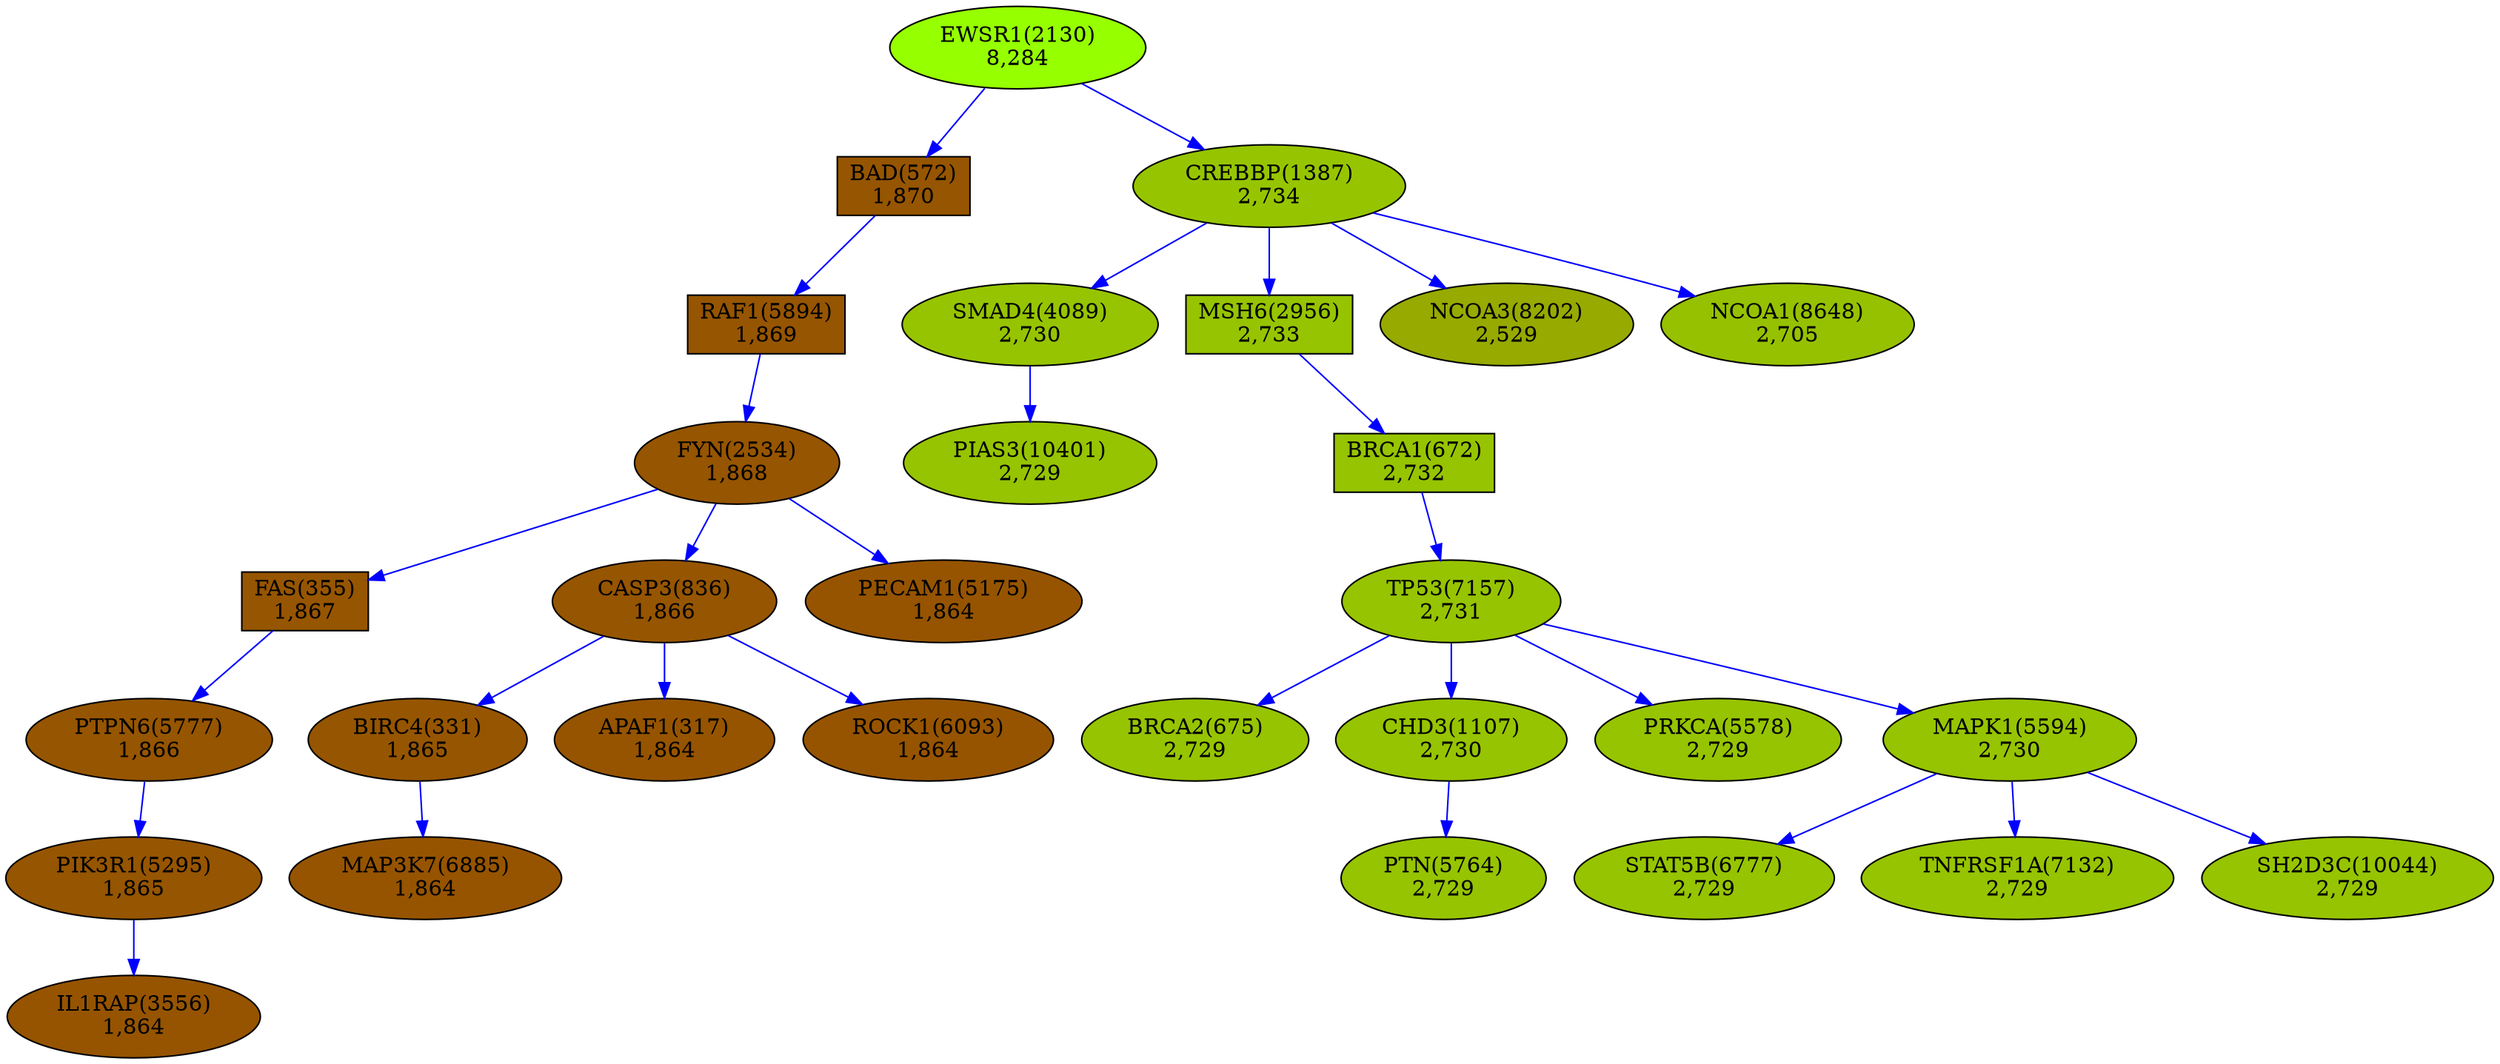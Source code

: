 digraph main_a3_test_025_y {
N_2 [shape = ellipse, style = filled, fillcolor = "#965500", label = "BIRC4(331)\n1,865"];
N_3 [shape = box, style = filled, fillcolor = "#965500", label = "FAS(355)\n1,867"];
N_4 [shape = ellipse, style = filled, fillcolor = "#965400", label = "APAF1(317)\n1,864"];
N_10 [shape = box, style = filled, fillcolor = "#965500", label = "BAD(572)\n1,870"];
N_13 [shape = box, style = filled, fillcolor = "#96c400", label = "BRCA1(672)\n2,732"];
N_15 [shape = ellipse, style = filled, fillcolor = "#96c400", label = "BRCA2(675)\n2,729"];
N_17 [shape = ellipse, style = filled, fillcolor = "#965500", label = "CASP3(836)\n1,866"];
N_27 [shape = ellipse, style = filled, fillcolor = "#96c400", label = "CHD3(1107)\n2,730"];
N_32 [shape = ellipse, style = filled, fillcolor = "#96c500", label = "CREBBP(1387)\n2,734"];
N_48 [shape = ellipse, style = filled, fillcolor = "#96ff00", label = "EWSR1(2130)\n8,284"];
N_56 [shape = ellipse, style = filled, fillcolor = "#965500", label = "FYN(2534)\n1,868"];
N_74 [shape = ellipse, style = filled, fillcolor = "#965400", label = "IL1RAP(3556)\n1,864"];
N_92 [shape = ellipse, style = filled, fillcolor = "#96c400", label = "SMAD4(4089)\n2,730"];
N_99 [shape = box, style = filled, fillcolor = "#96c400", label = "MSH6(2956)\n2,733"];
N_114 [shape = ellipse, style = filled, fillcolor = "#965400", label = "PECAM1(5175)\n1,864"];
N_115 [shape = ellipse, style = filled, fillcolor = "#965500", label = "PIK3R1(5295)\n1,865"];
N_121 [shape = ellipse, style = filled, fillcolor = "#96c400", label = "PRKCA(5578)\n2,729"];
N_125 [shape = ellipse, style = filled, fillcolor = "#96c400", label = "MAPK1(5594)\n2,730"];
N_132 [shape = ellipse, style = filled, fillcolor = "#96c400", label = "PTN(5764)\n2,729"];
N_133 [shape = ellipse, style = filled, fillcolor = "#965500", label = "PTPN6(5777)\n1,866"];
N_137 [shape = box, style = filled, fillcolor = "#965500", label = "RAF1(5894)\n1,869"];
N_142 [shape = ellipse, style = filled, fillcolor = "#965400", label = "ROCK1(6093)\n1,864"];
N_156 [shape = ellipse, style = filled, fillcolor = "#96c400", label = "STAT5B(6777)\n2,729"];
N_161 [shape = ellipse, style = filled, fillcolor = "#965400", label = "MAP3K7(6885)\n1,864"];
N_168 [shape = ellipse, style = filled, fillcolor = "#96c400", label = "TNFRSF1A(7132)\n2,729"];
N_169 [shape = ellipse, style = filled, fillcolor = "#96c400", label = "TP53(7157)\n2,731"];
N_184 [shape = ellipse, style = filled, fillcolor = "#96aa00", label = "NCOA3(8202)\n2,529"];
N_189 [shape = ellipse, style = filled, fillcolor = "#96c100", label = "NCOA1(8648)\n2,705"];
N_203 [shape = ellipse, style = filled, fillcolor = "#96c400", label = "SH2D3C(10044)\n2,729"];
N_205 [shape = ellipse, style = filled, fillcolor = "#96c400", label = "PIAS3(10401)\n2,729"];
N_17 -> N_2 [ color = blue ];
N_17 -> N_4 [ color = blue ];
N_48 -> N_10 [ color = blue ];
N_48 -> N_32 [ color = blue ];
N_56 -> N_3 [ color = blue ];
N_56 -> N_17 [ color = blue ];
N_32 -> N_92 [ color = blue ];
N_99 -> N_13 [ color = blue ];
N_32 -> N_99 [ color = blue ];
N_56 -> N_114 [ color = blue ];
N_115 -> N_74 [ color = blue ];
N_27 -> N_132 [ color = blue ];
N_3 -> N_133 [ color = blue ];
N_133 -> N_115 [ color = blue ];
N_10 -> N_137 [ color = blue ];
N_137 -> N_56 [ color = blue ];
N_17 -> N_142 [ color = blue ];
N_125 -> N_156 [ color = blue ];
N_2 -> N_161 [ color = blue ];
N_125 -> N_168 [ color = blue ];
N_13 -> N_169 [ color = blue ];
N_169 -> N_15 [ color = blue ];
N_169 -> N_27 [ color = blue ];
N_169 -> N_121 [ color = blue ];
N_169 -> N_125 [ color = blue ];
N_32 -> N_184 [ color = blue ];
N_32 -> N_189 [ color = blue ];
N_125 -> N_203 [ color = blue ];
N_92 -> N_205 [ color = blue ];
}
